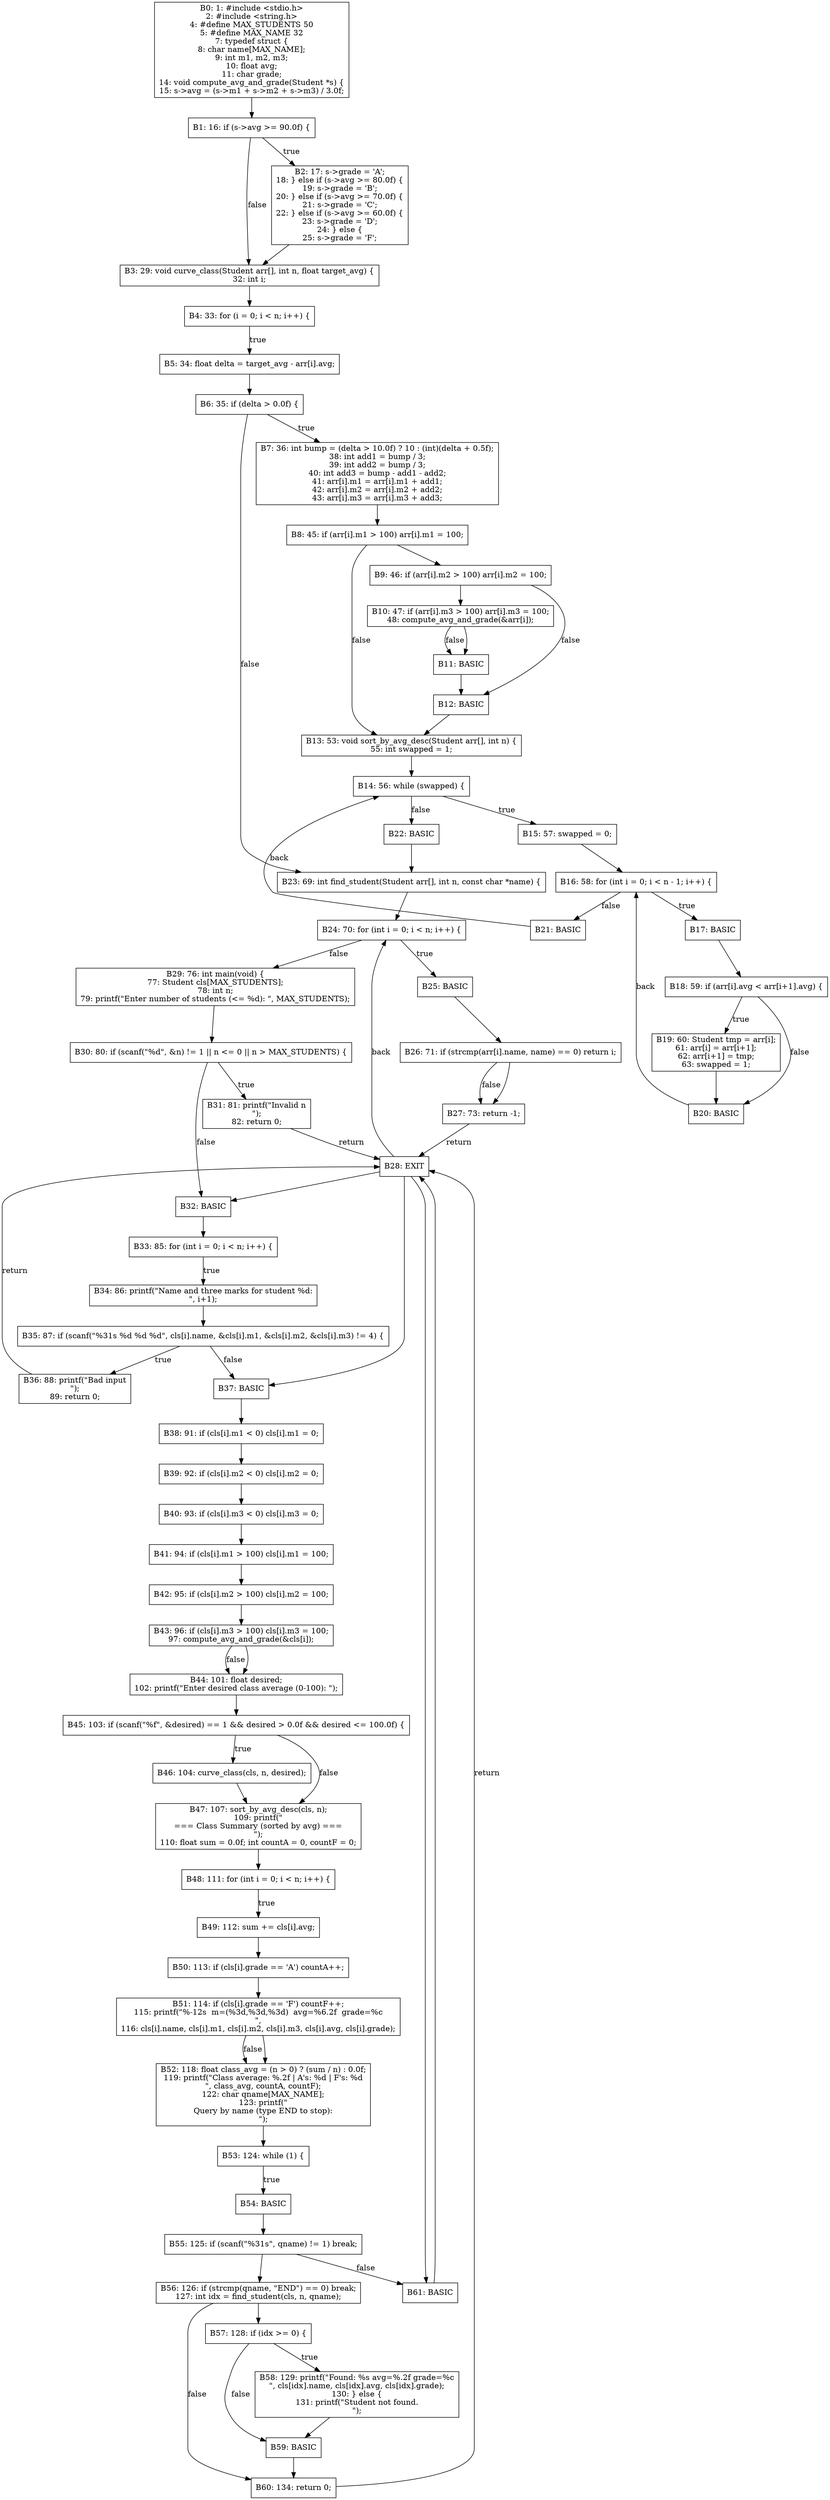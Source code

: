 digraph CFG {
  node [shape=box];
  B0 [label="B0: 1: #include <stdio.h>\n2: #include <string.h>\n4: #define MAX_STUDENTS 50\n5: #define MAX_NAME 32\n7: typedef struct {\n8: char name[MAX_NAME];\n9: int m1, m2, m3;\n10: float avg;\n11: char grade;\n14: void compute_avg_and_grade(Student *s) {\n15: s->avg = (s->m1 + s->m2 + s->m3) / 3.0f;"];
  B1 [label="B1: 16: if (s->avg >= 90.0f) {"];
  B2 [label="B2: 17: s->grade = 'A';\n18: } else if (s->avg >= 80.0f) {\n19: s->grade = 'B';\n20: } else if (s->avg >= 70.0f) {\n21: s->grade = 'C';\n22: } else if (s->avg >= 60.0f) {\n23: s->grade = 'D';\n24: } else {\n25: s->grade = 'F';"];
  B3 [label="B3: 29: void curve_class(Student arr[], int n, float target_avg) {\n32: int i;"];
  B4 [label="B4: 33: for (i = 0; i < n; i++) {"];
  B5 [label="B5: 34: float delta = target_avg - arr[i].avg;"];
  B6 [label="B6: 35: if (delta > 0.0f) {"];
  B7 [label="B7: 36: int bump = (delta > 10.0f) ? 10 : (int)(delta + 0.5f);\n38: int add1 = bump / 3;\n39: int add2 = bump / 3;\n40: int add3 = bump - add1 - add2;\n41: arr[i].m1 = arr[i].m1 + add1;\n42: arr[i].m2 = arr[i].m2 + add2;\n43: arr[i].m3 = arr[i].m3 + add3;"];
  B8 [label="B8: 45: if (arr[i].m1 > 100) arr[i].m1 = 100;"];
  B9 [label="B9: 46: if (arr[i].m2 > 100) arr[i].m2 = 100;"];
  B10 [label="B10: 47: if (arr[i].m3 > 100) arr[i].m3 = 100;\n48: compute_avg_and_grade(&arr[i]);"];
  B11 [label="B11: BASIC"];
  B12 [label="B12: BASIC"];
  B13 [label="B13: 53: void sort_by_avg_desc(Student arr[], int n) {\n55: int swapped = 1;"];
  B14 [label="B14: 56: while (swapped) {"];
  B15 [label="B15: 57: swapped = 0;"];
  B16 [label="B16: 58: for (int i = 0; i < n - 1; i++) {"];
  B17 [label="B17: BASIC"];
  B18 [label="B18: 59: if (arr[i].avg < arr[i+1].avg) {"];
  B19 [label="B19: 60: Student tmp = arr[i];\n61: arr[i] = arr[i+1];\n62: arr[i+1] = tmp;\n63: swapped = 1;"];
  B20 [label="B20: BASIC"];
  B21 [label="B21: BASIC"];
  B22 [label="B22: BASIC"];
  B23 [label="B23: 69: int find_student(Student arr[], int n, const char *name) {"];
  B24 [label="B24: 70: for (int i = 0; i < n; i++) {"];
  B25 [label="B25: BASIC"];
  B26 [label="B26: 71: if (strcmp(arr[i].name, name) == 0) return i;"];
  B27 [label="B27: 73: return -1;"];
  B28 [label="B28: EXIT"];
  B29 [label="B29: 76: int main(void) {\n77: Student cls[MAX_STUDENTS];\n78: int n;\n79: printf(\"Enter number of students (<= %d): \", MAX_STUDENTS);"];
  B30 [label="B30: 80: if (scanf(\"%d\", &n) != 1 || n <= 0 || n > MAX_STUDENTS) {"];
  B31 [label="B31: 81: printf(\"Invalid n\n\");\n82: return 0;"];
  B32 [label="B32: BASIC"];
  B33 [label="B33: 85: for (int i = 0; i < n; i++) {"];
  B34 [label="B34: 86: printf(\"Name and three marks for student %d:\n\", i+1);"];
  B35 [label="B35: 87: if (scanf(\"%31s %d %d %d\", cls[i].name, &cls[i].m1, &cls[i].m2, &cls[i].m3) != 4) {"];
  B36 [label="B36: 88: printf(\"Bad input\n\");\n89: return 0;"];
  B37 [label="B37: BASIC"];
  B38 [label="B38: 91: if (cls[i].m1 < 0) cls[i].m1 = 0;"];
  B39 [label="B39: 92: if (cls[i].m2 < 0) cls[i].m2 = 0;"];
  B40 [label="B40: 93: if (cls[i].m3 < 0) cls[i].m3 = 0;"];
  B41 [label="B41: 94: if (cls[i].m1 > 100) cls[i].m1 = 100;"];
  B42 [label="B42: 95: if (cls[i].m2 > 100) cls[i].m2 = 100;"];
  B43 [label="B43: 96: if (cls[i].m3 > 100) cls[i].m3 = 100;\n97: compute_avg_and_grade(&cls[i]);"];
  B44 [label="B44: 101: float desired;\n102: printf(\"Enter desired class average (0-100): \");"];
  B45 [label="B45: 103: if (scanf(\"%f\", &desired) == 1 && desired > 0.0f && desired <= 100.0f) {"];
  B46 [label="B46: 104: curve_class(cls, n, desired);"];
  B47 [label="B47: 107: sort_by_avg_desc(cls, n);\n109: printf(\"\n=== Class Summary (sorted by avg) ===\n\");\n110: float sum = 0.0f; int countA = 0, countF = 0;"];
  B48 [label="B48: 111: for (int i = 0; i < n; i++) {"];
  B49 [label="B49: 112: sum += cls[i].avg;"];
  B50 [label="B50: 113: if (cls[i].grade == 'A') countA++;"];
  B51 [label="B51: 114: if (cls[i].grade == 'F') countF++;\n115: printf(\"%-12s  m=(%3d,%3d,%3d)  avg=%6.2f  grade=%c\n\",\n116: cls[i].name, cls[i].m1, cls[i].m2, cls[i].m3, cls[i].avg, cls[i].grade);"];
  B52 [label="B52: 118: float class_avg = (n > 0) ? (sum / n) : 0.0f;\n119: printf(\"Class average: %.2f | A's: %d | F's: %d\n\", class_avg, countA, countF);\n122: char qname[MAX_NAME];\n123: printf(\"\nQuery by name (type END to stop):\n\");"];
  B53 [label="B53: 124: while (1) {"];
  B54 [label="B54: BASIC"];
  B55 [label="B55: 125: if (scanf(\"%31s\", qname) != 1) break;"];
  B56 [label="B56: 126: if (strcmp(qname, \"END\") == 0) break;\n127: int idx = find_student(cls, n, qname);"];
  B57 [label="B57: 128: if (idx >= 0) {"];
  B58 [label="B58: 129: printf(\"Found: %s avg=%.2f grade=%c\n\", cls[idx].name, cls[idx].avg, cls[idx].grade);\n130: } else {\n131: printf(\"Student not found.\n\");"];
  B59 [label="B59: BASIC"];
  B60 [label="B60: 134: return 0;"];
  B61 [label="B61: BASIC"];
  B0 -> B1;
  B1 -> B2 [label="true"];
  B2 -> B3;
  B1 -> B3 [label="false"];
  B3 -> B4;
  B4 -> B5 [label="true"];
  B5 -> B6;
  B6 -> B7 [label="true"];
  B7 -> B8;
  B8 -> B9;
  B9 -> B10;
  B10 -> B11;
  B10 -> B11 [label="false"];
  B11 -> B12;
  B9 -> B12 [label="false"];
  B12 -> B13;
  B8 -> B13 [label="false"];
  B13 -> B14;
  B14 -> B15 [label="true"];
  B15 -> B16;
  B16 -> B17 [label="true"];
  B17 -> B18;
  B18 -> B19 [label="true"];
  B19 -> B20;
  B18 -> B20 [label="false"];
  B20 -> B16 [label="back"];
  B16 -> B21 [label="false"];
  B21 -> B14 [label="back"];
  B14 -> B22 [label="false"];
  B22 -> B23;
  B6 -> B23 [label="false"];
  B23 -> B24;
  B24 -> B25 [label="true"];
  B25 -> B26;
  B26 -> B27;
  B26 -> B27 [label="false"];
  B27 -> B28 [label="return"];
  B28 -> B24 [label="back"];
  B24 -> B29 [label="false"];
  B29 -> B30;
  B30 -> B31 [label="true"];
  B31 -> B28 [label="return"];
  B28 -> B32;
  B30 -> B32 [label="false"];
  B32 -> B33;
  B33 -> B34 [label="true"];
  B34 -> B35;
  B35 -> B36 [label="true"];
  B36 -> B28 [label="return"];
  B28 -> B37;
  B35 -> B37 [label="false"];
  B37 -> B38;
  B38 -> B39;
  B39 -> B40;
  B40 -> B41;
  B41 -> B42;
  B42 -> B43;
  B43 -> B44;
  B43 -> B44 [label="false"];
  B44 -> B45;
  B45 -> B46 [label="true"];
  B46 -> B47;
  B45 -> B47 [label="false"];
  B47 -> B48;
  B48 -> B49 [label="true"];
  B49 -> B50;
  B50 -> B51;
  B51 -> B52;
  B51 -> B52 [label="false"];
  B52 -> B53;
  B53 -> B54 [label="true"];
  B54 -> B55;
  B55 -> B56;
  B56 -> B57;
  B57 -> B58 [label="true"];
  B58 -> B59;
  B57 -> B59 [label="false"];
  B59 -> B60;
  B56 -> B60 [label="false"];
  B60 -> B28 [label="return"];
  B28 -> B61;
  B55 -> B61 [label="false"];
  B61 -> B28;
}